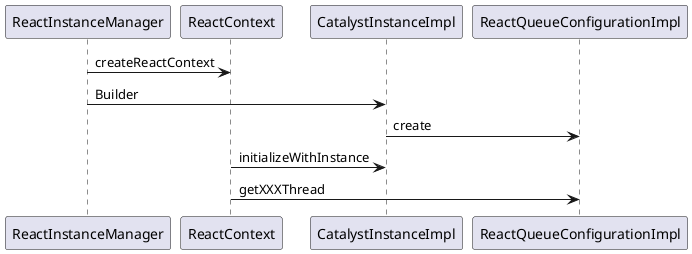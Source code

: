 @startuml

ReactInstanceManager -> ReactContext:createReactContext
ReactInstanceManager -> CatalystInstanceImpl:Builder
CatalystInstanceImpl -> ReactQueueConfigurationImpl:create


ReactContext -> CatalystInstanceImpl:initializeWithInstance

ReactContext -> ReactQueueConfigurationImpl:getXXXThread

@enduml

